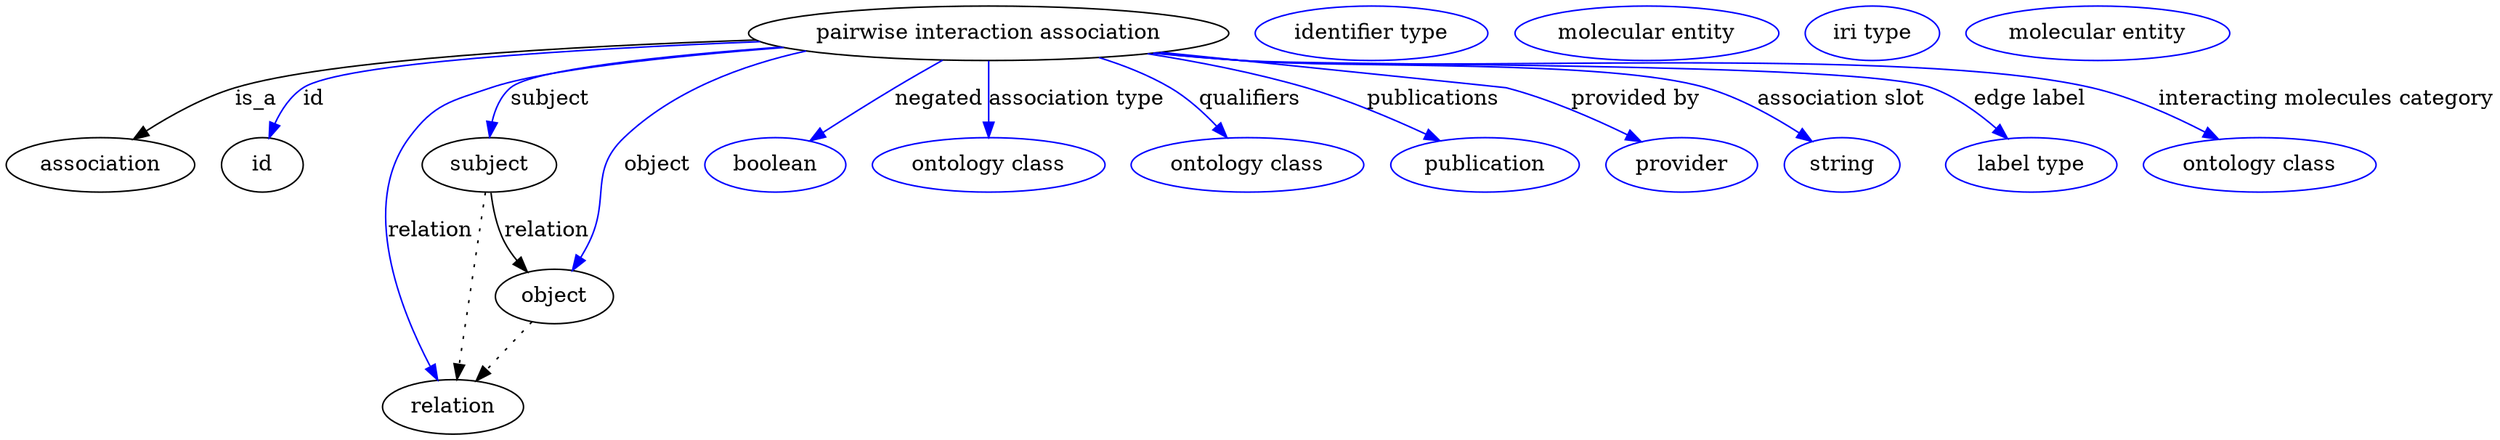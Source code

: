 digraph {
	graph [bb="0,0,1352.2,281"];
	node [label="\N"];
	"pairwise interaction association"	 [height=0.5,
		label="pairwise interaction association",
		pos="554.4,263",
		width=3.3777];
	association	 [height=0.5,
		pos="49.402,177",
		width=1.3723];
	"pairwise interaction association" -> association	 [label=is_a,
		lp="145.68,220",
		pos="e,70.675,193.28 436.19,258.76 331.85,253.94 188.15,244.39 133.85,227 114.45,220.79 94.758,209.47 79.272,199.18"];
	id	 [height=0.5,
		pos="143.4,177",
		width=0.75];
	"pairwise interaction association" -> id	 [color=blue,
		label=id,
		lp="179.85,220",
		pos="e,149.36,194.82 438.95,257.33 335.16,251.38 195.68,240.95 173.51,227 164.95,221.61 158.48,212.82 153.78,204.09",
		style=solid];
	subject	 [height=0.5,
		pos="276.4,177",
		width=0.97656];
	"pairwise interaction association" -> subject	 [color=blue,
		label=subject,
		lp="314.23,220",
		pos="e,278.07,195.41 449.96,253.77 382.9,246.96 306.11,237.14 293.75,227 287.08,221.53 282.97,213.35 280.44,205.19",
		style=solid];
	relation	 [height=0.5,
		pos="256.4,18",
		width=1.031];
	"pairwise interaction association" -> relation	 [color=blue,
		label=relation,
		lp="240.78,134",
		pos="e,247,35.476 448.59,254.07 384.98,247.74 310.66,238.37 280.4,227 256.4,217.98 246.28,216.56 232.4,195 202.59,148.68 225.71,81.424 \
242.65,44.586",
		style=solid];
	object	 [height=0.5,
		pos="316.4,91",
		width=0.88096];
	"pairwise interaction association" -> object	 [color=blue,
		label=object,
		lp="373.51,177",
		pos="e,325.12,108.39 466.08,250.61 427.92,241.13 385.42,224.43 356.19,195 333.74,172.38 345.29,156.57 333.4,127 332.16,123.92 330.79,\
120.73 329.38,117.58",
		style=solid];
	negated	 [color=blue,
		height=0.5,
		label=boolean,
		pos="437.4,177",
		width=1.0584];
	"pairwise interaction association" -> negated	 [color=blue,
		label=negated,
		lp="525.17,220",
		pos="e,458.09,192.21 530.16,245.18 511.62,231.55 485.99,212.71 466.37,198.29",
		style=solid];
	"association type"	 [color=blue,
		height=0.5,
		label="ontology class",
		pos="554.4,177",
		width=1.6931];
	"pairwise interaction association" -> "association type"	 [color=blue,
		label="association type",
		lp="599.31,220",
		pos="e,554.4,195.21 554.4,244.76 554.4,233.36 554.4,218.43 554.4,205.49",
		style=solid];
	qualifiers	 [color=blue,
		height=0.5,
		label="ontology class",
		pos="694.4,177",
		width=1.6931];
	"pairwise interaction association" -> qualifiers	 [color=blue,
		label=qualifiers,
		lp="690.45,220",
		pos="e,681.55,194.67 609.22,246.87 622.64,241.63 636.55,235.05 648.4,227 658.26,220.3 667.51,211.1 675.09,202.42",
		style=solid];
	publications	 [color=blue,
		height=0.5,
		label=publication,
		pos="823.4,177",
		width=1.3859];
	"pairwise interaction association" -> publications	 [color=blue,
		label=publications,
		lp="787.62,220",
		pos="e,796.62,192.2 635.25,249.49 662.67,243.85 693.23,236.39 720.4,227 743.49,219.02 768.15,207.18 787.55,197.02",
		style=solid];
	"provided by"	 [color=blue,
		height=0.5,
		label=provider,
		pos="931.4,177",
		width=1.1129];
	"pairwise interaction association" -> "provided by"	 [color=blue,
		label="provided by",
		lp="896.03,220",
		pos="e,906.58,191.45 643.18,250.7 657.3,248.77 671.75,246.82 685.4,245 747.59,236.73 765.19,244.6 825.4,227 850.64,219.63 877.4,206.96 \
897.72,196.22",
		style=solid];
	"association slot"	 [color=blue,
		height=0.5,
		label=string,
		pos="1019.4,177",
		width=0.8403];
	"pairwise interaction association" -> "association slot"	 [color=blue,
		label="association slot",
		lp="1009.4,220",
		pos="e,1000.8,191.22 640.98,250.31 655.78,248.36 671.02,246.51 685.4,245 795.31,233.47 827.81,259.61 933.4,227 954.56,220.46 976.11,207.93 \
992.34,197.04",
		style=solid];
	"edge label"	 [color=blue,
		height=0.5,
		label="label type",
		pos="1120.4,177",
		width=1.2425];
	"pairwise interaction association" -> "edge label"	 [color=blue,
		label="edge label",
		lp="1111,220",
		pos="e,1104.5,194.01 639.89,250.15 655.03,248.19 670.66,246.37 685.4,245 767.59,237.37 979.03,255.76 1056.4,227 1071.4,221.43 1085.7,\
210.97 1096.9,201.06",
		style=solid];
	"interacting molecules category"	 [color=blue,
		height=0.5,
		label="ontology class",
		pos="1244.4,177",
		width=1.6931];
	"pairwise interaction association" -> "interacting molecules category"	 [color=blue,
		label="interacting molecules category",
		lp="1266.3,220",
		pos="e,1218.6,193.59 639.53,250.08 654.78,248.12 670.54,246.31 685.4,245 786.86,236.06 1044.7,252.15 1143.4,227 1166.7,221.06 1190.9,\
209.3 1209.8,198.68",
		style=solid];
	"pairwise interaction association_id"	 [color=blue,
		height=0.5,
		label="identifier type",
		pos="753.4,263",
		width=1.652];
	subject -> relation	 [pos="e,258.67,36.027 274.11,158.76 270.64,131.21 264.04,78.735 259.95,46.223",
		style=dotted];
	subject -> object	 [label=relation,
		lp="312.78,134",
		pos="e,302.82,107.46 279.98,158.87 282.29,149.13 285.78,137.08 290.64,127 292.43,123.29 294.6,119.56 296.91,115.97"];
	"pairwise interaction association_subject"	 [color=blue,
		height=0.5,
		label="molecular entity",
		pos="898.4,263",
		width=1.8837];
	"pairwise interaction association_relation"	 [color=blue,
		height=0.5,
		label="iri type",
		pos="1019.4,263",
		width=0.9834];
	object -> relation	 [pos="e,270.17,34.752 302.79,74.435 295.09,65.075 285.33,53.191 276.74,42.745",
		style=dotted];
	"pairwise interaction association_object"	 [color=blue,
		height=0.5,
		label="molecular entity",
		pos="1140.4,263",
		width=1.8837];
}
